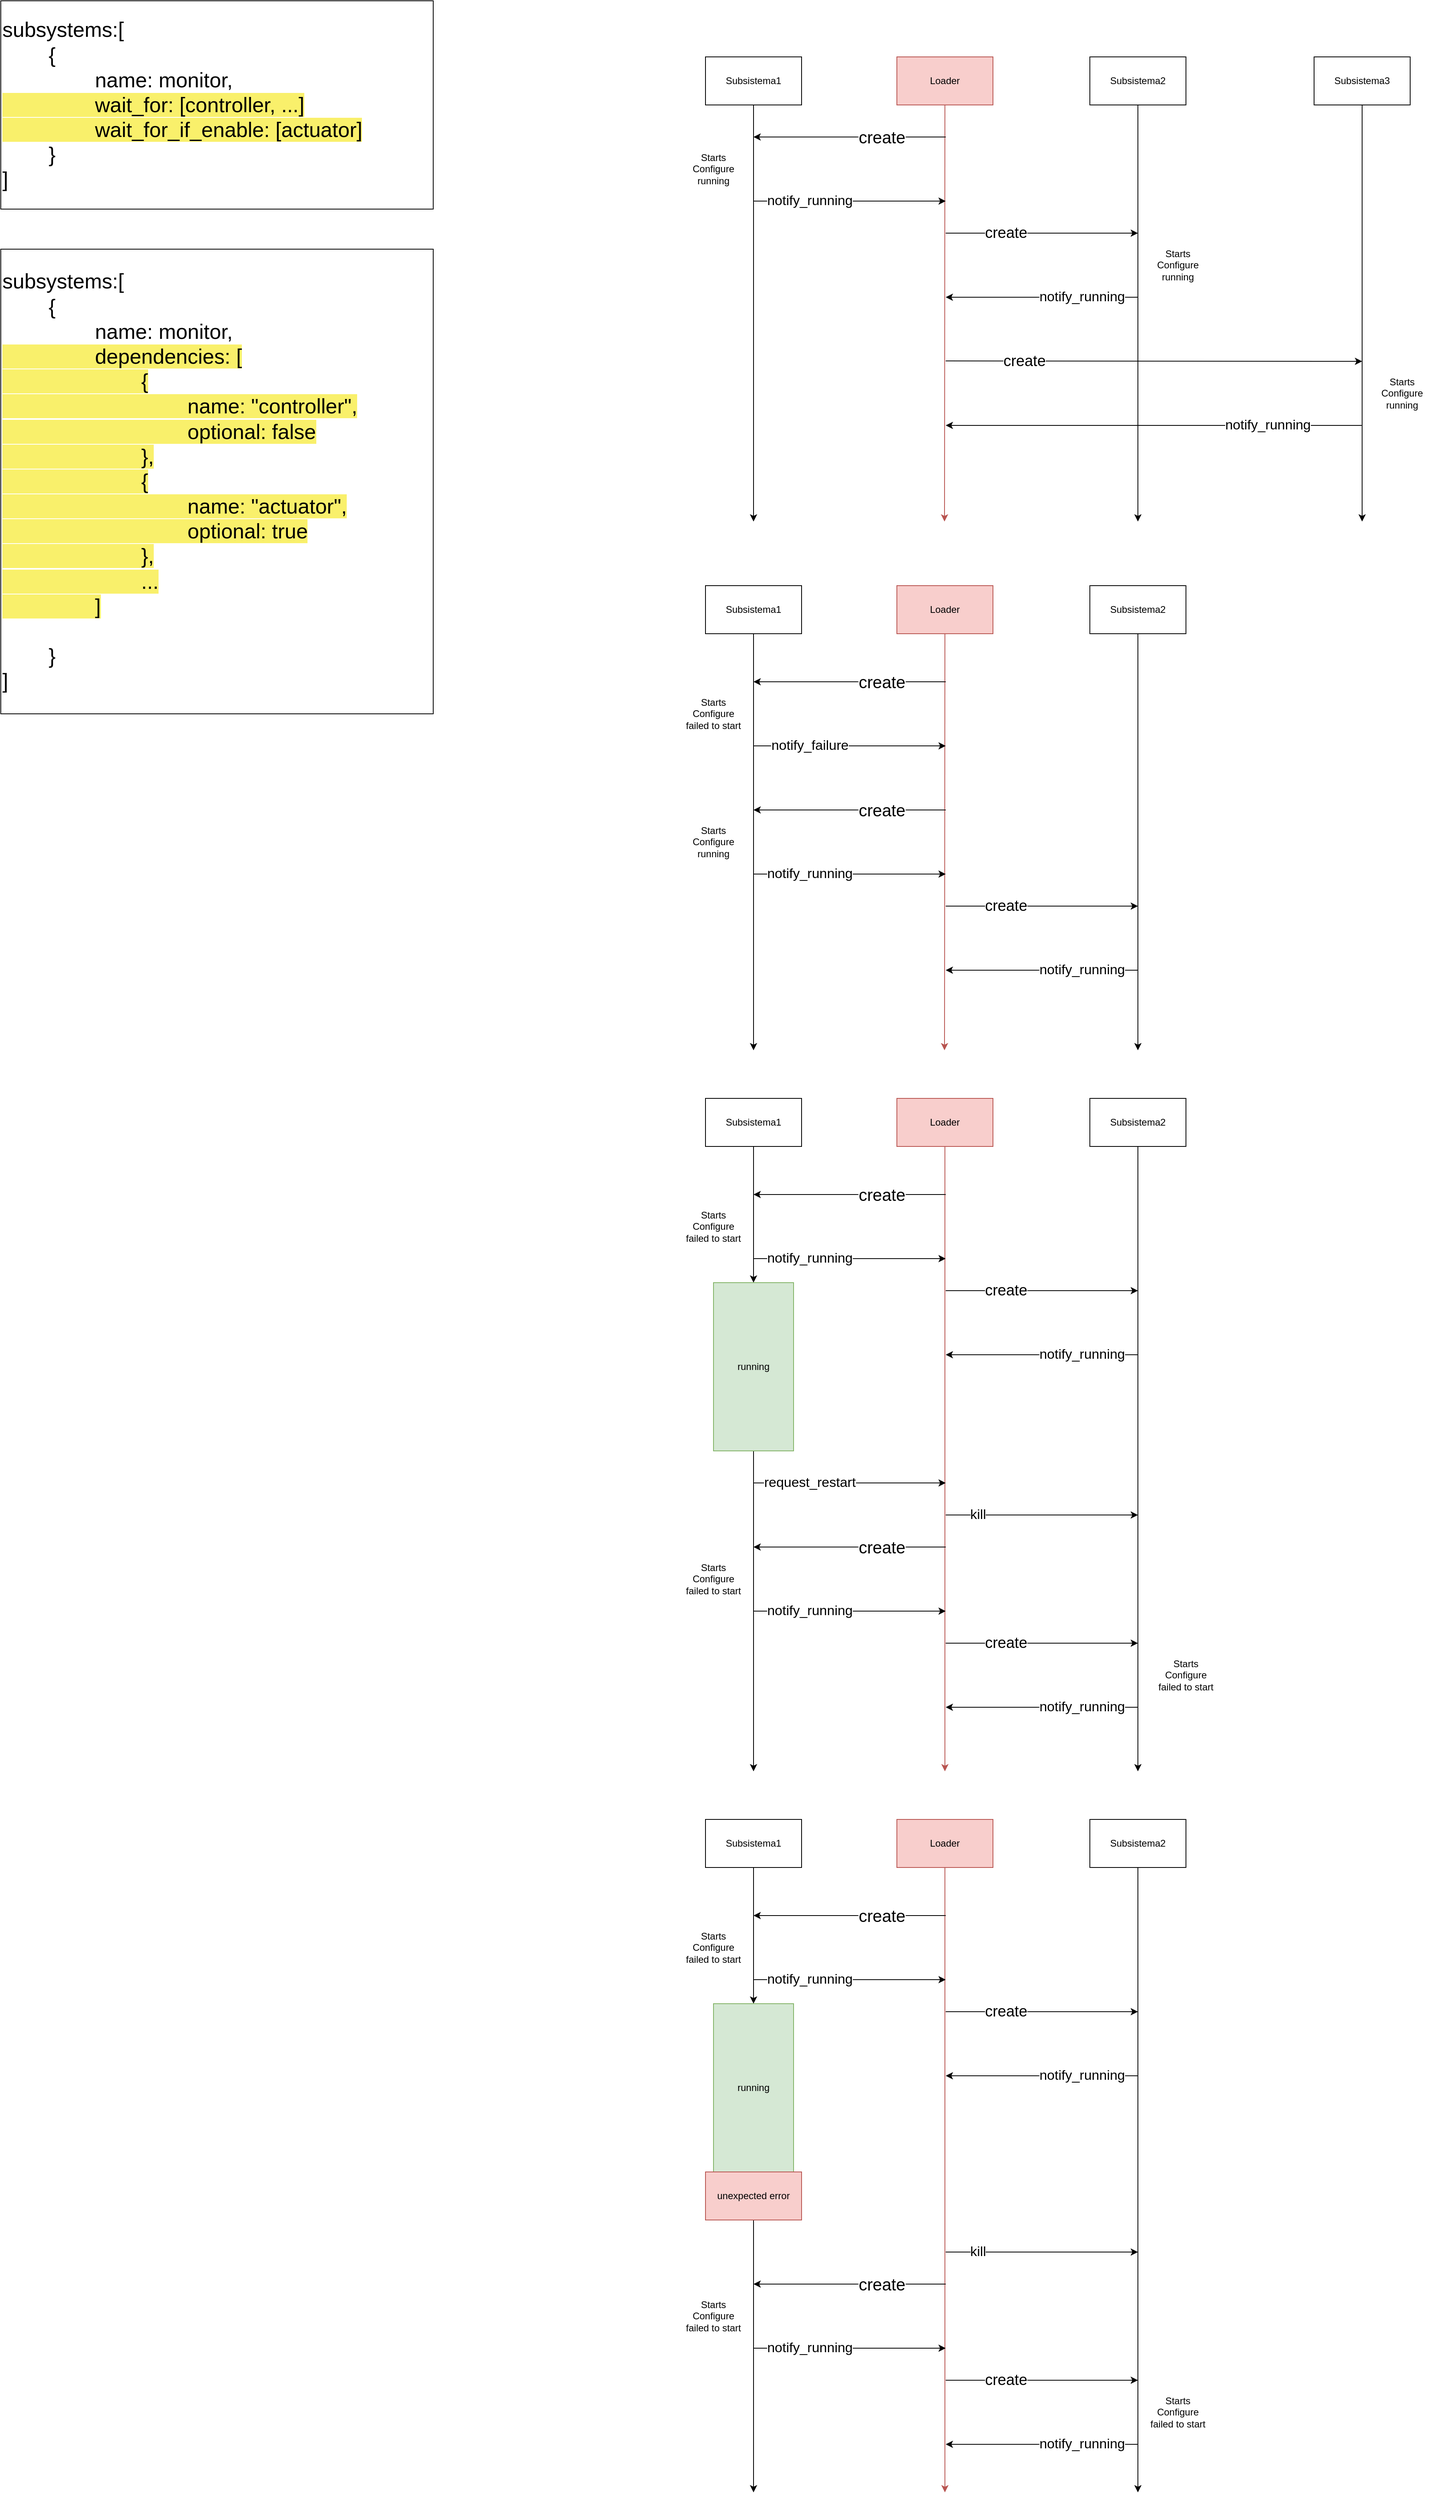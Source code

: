 <mxfile version="24.0.5" type="github">
  <diagram name="Page-1" id="_iT0_7cl5lhxkJCvYach">
    <mxGraphModel dx="1364" dy="795" grid="1" gridSize="10" guides="1" tooltips="1" connect="1" arrows="1" fold="1" page="1" pageScale="1" pageWidth="850" pageHeight="1100" math="0" shadow="0">
      <root>
        <mxCell id="0" />
        <mxCell id="1" parent="0" />
        <mxCell id="0AkoT4ty6DsvOrEqRaba-7" style="edgeStyle=orthogonalEdgeStyle;rounded=0;orthogonalLoop=1;jettySize=auto;html=1;exitX=0.5;exitY=1;exitDx=0;exitDy=0;fillColor=#f8cecc;strokeColor=#b85450;" edge="1" parent="1" source="0AkoT4ty6DsvOrEqRaba-1">
          <mxGeometry relative="1" as="geometry">
            <mxPoint x="1198.5" y="760" as="targetPoint" />
            <mxPoint x="1198.5" y="250" as="sourcePoint" />
          </mxGeometry>
        </mxCell>
        <mxCell id="0AkoT4ty6DsvOrEqRaba-1" value="Loader" style="rounded=0;whiteSpace=wrap;html=1;fillColor=#f8cecc;strokeColor=#b85450;" vertex="1" parent="1">
          <mxGeometry x="1139" y="180" width="120" height="60" as="geometry" />
        </mxCell>
        <mxCell id="0AkoT4ty6DsvOrEqRaba-2" value="&lt;div style=&quot;font-size: 26px;&quot; align=&quot;left&quot;&gt;&lt;font style=&quot;font-size: 26px;&quot;&gt;subsystems:[&lt;/font&gt;&lt;/div&gt;&lt;div style=&quot;font-size: 26px;&quot; align=&quot;left&quot;&gt;&lt;font style=&quot;font-size: 26px;&quot;&gt;&lt;span style=&quot;white-space: pre;&quot;&gt;&#x9;&lt;/span&gt;{&lt;/font&gt;&lt;/div&gt;&lt;div style=&quot;font-size: 26px;&quot; align=&quot;left&quot;&gt;&lt;font style=&quot;font-size: 26px;&quot;&gt;&lt;span style=&quot;white-space: pre;&quot;&gt;&#x9;&lt;/span&gt;&lt;span style=&quot;white-space: pre;&quot;&gt;&#x9;&lt;/span&gt;name: monitor,&lt;/font&gt;&lt;/div&gt;&lt;div style=&quot;font-size: 26px;&quot; align=&quot;left&quot;&gt;&lt;font style=&quot;font-size: 26px; background-color: rgb(249, 240, 107);&quot;&gt;&lt;span style=&quot;white-space: pre;&quot;&gt;&#x9;&lt;/span&gt;&lt;span style=&quot;white-space: pre;&quot;&gt;&#x9;&lt;/span&gt;wait_for: [controller, ...]&lt;/font&gt;&lt;/div&gt;&lt;div style=&quot;font-size: 26px;&quot; align=&quot;left&quot;&gt;&lt;font style=&quot;font-size: 26px; background-color: rgb(249, 240, 107);&quot;&gt;&lt;span style=&quot;white-space: pre;&quot;&gt;&#x9;&lt;/span&gt;&lt;span style=&quot;white-space: pre;&quot;&gt;&#x9;&lt;/span&gt;wait_for_if_enable: [actuator]&lt;br&gt;&lt;/font&gt;&lt;/div&gt;&lt;div style=&quot;font-size: 26px;&quot; align=&quot;left&quot;&gt;&lt;font style=&quot;font-size: 26px;&quot;&gt;&lt;span style=&quot;white-space: pre;&quot;&gt;&#x9;&lt;/span&gt;}&lt;br&gt;&lt;/font&gt;&lt;/div&gt;&lt;div style=&quot;font-size: 26px;&quot; align=&quot;left&quot;&gt;&lt;font style=&quot;font-size: 26px;&quot;&gt;]&lt;/font&gt;&lt;/div&gt;" style="rounded=0;whiteSpace=wrap;html=1;align=left;" vertex="1" parent="1">
          <mxGeometry x="20" y="110" width="540" height="260" as="geometry" />
        </mxCell>
        <mxCell id="0AkoT4ty6DsvOrEqRaba-3" value="&lt;div style=&quot;font-size: 26px;&quot; align=&quot;left&quot;&gt;&lt;font style=&quot;font-size: 26px;&quot;&gt;subsystems:[&lt;/font&gt;&lt;/div&gt;&lt;div style=&quot;font-size: 26px;&quot; align=&quot;left&quot;&gt;&lt;font style=&quot;font-size: 26px;&quot;&gt;&lt;span style=&quot;white-space: pre;&quot;&gt;&#x9;&lt;/span&gt;{&lt;/font&gt;&lt;/div&gt;&lt;div style=&quot;font-size: 26px;&quot; align=&quot;left&quot;&gt;&lt;font style=&quot;font-size: 26px;&quot;&gt;&lt;span style=&quot;white-space: pre;&quot;&gt;&#x9;&lt;/span&gt;&lt;span style=&quot;white-space: pre;&quot;&gt;&#x9;&lt;/span&gt;name: monitor,&lt;/font&gt;&lt;/div&gt;&lt;div style=&quot;font-size: 26px;&quot; align=&quot;left&quot;&gt;&lt;font style=&quot;font-size: 26px; background-color: rgb(249, 240, 107);&quot;&gt;&lt;span style=&quot;white-space: pre;&quot;&gt;&#x9;&lt;/span&gt;&lt;span style=&quot;white-space: pre;&quot;&gt;&#x9;dependencies&lt;/span&gt;: [&lt;/font&gt;&lt;/div&gt;&lt;div style=&quot;font-size: 26px;&quot; align=&quot;left&quot;&gt;&lt;font style=&quot;font-size: 26px; background-color: rgb(249, 240, 107);&quot;&gt;&lt;span style=&quot;white-space: pre;&quot;&gt;&#x9;&lt;/span&gt;&lt;span style=&quot;white-space: pre;&quot;&gt;&#x9;&lt;span style=&quot;white-space: pre;&quot;&gt;&#x9;&lt;/span&gt;{&lt;/span&gt;&lt;/font&gt;&lt;/div&gt;&lt;div style=&quot;font-size: 26px;&quot; align=&quot;left&quot;&gt;&lt;font style=&quot;font-size: 26px; background-color: rgb(249, 240, 107);&quot;&gt;&lt;span style=&quot;white-space: pre;&quot;&gt;&lt;span style=&quot;white-space: pre;&quot;&gt;&#x9;&lt;/span&gt;&lt;span style=&quot;white-space: pre;&quot;&gt;&#x9;&lt;/span&gt;&lt;span style=&quot;white-space: pre;&quot;&gt;&#x9;&lt;/span&gt;&lt;span style=&quot;white-space: pre;&quot;&gt;&#x9;&lt;/span&gt;name: &quot;controller&quot;,&lt;/span&gt;&lt;/font&gt;&lt;/div&gt;&lt;div style=&quot;font-size: 26px;&quot; align=&quot;left&quot;&gt;&lt;font style=&quot;font-size: 26px; background-color: rgb(249, 240, 107);&quot;&gt;&lt;span style=&quot;white-space: pre;&quot;&gt;&lt;span style=&quot;white-space: pre;&quot;&gt;&#x9;&lt;/span&gt;&lt;span style=&quot;white-space: pre;&quot;&gt;&#x9;&lt;/span&gt;&lt;span style=&quot;white-space: pre;&quot;&gt;&#x9;&lt;/span&gt;&lt;span style=&quot;white-space: pre;&quot;&gt;&#x9;&lt;/span&gt;optional: false&lt;br&gt;&lt;/span&gt;&lt;/font&gt;&lt;/div&gt;&lt;div style=&quot;font-size: 26px;&quot; align=&quot;left&quot;&gt;&lt;font style=&quot;font-size: 26px; background-color: rgb(249, 240, 107);&quot;&gt;&lt;span style=&quot;white-space: pre;&quot;&gt;&lt;span style=&quot;white-space: pre;&quot;&gt;&#x9;&lt;/span&gt;&lt;span style=&quot;white-space: pre;&quot;&gt;&#x9;&lt;/span&gt;&lt;span style=&quot;white-space: pre;&quot;&gt;&#x9;&lt;/span&gt;},&lt;/span&gt;&lt;/font&gt;&lt;/div&gt;&lt;div style=&quot;font-size: 26px;&quot; align=&quot;left&quot;&gt;&lt;font style=&quot;font-size: 26px; background-color: rgb(249, 240, 107);&quot;&gt;&lt;span style=&quot;white-space: pre;&quot;&gt;&lt;span style=&quot;white-space: pre;&quot;&gt;&#x9;&lt;/span&gt;&lt;span style=&quot;white-space: pre;&quot;&gt;&#x9;&lt;/span&gt;&lt;span style=&quot;white-space: pre;&quot;&gt;&#x9;&lt;/span&gt;{&lt;/span&gt;&lt;/font&gt;&lt;/div&gt;&lt;div style=&quot;font-size: 26px;&quot; align=&quot;left&quot;&gt;&lt;font style=&quot;font-size: 26px; background-color: rgb(249, 240, 107);&quot;&gt;&lt;span style=&quot;white-space: pre;&quot;&gt;&lt;/span&gt;&lt;/font&gt;&lt;div style=&quot;font-size: 26px;&quot; align=&quot;left&quot;&gt;&lt;font style=&quot;font-size: 26px; background-color: rgb(249, 240, 107);&quot;&gt;&lt;span style=&quot;white-space: pre;&quot;&gt;&lt;span style=&quot;white-space: pre;&quot;&gt;&#x9;&lt;/span&gt;&lt;span style=&quot;white-space: pre;&quot;&gt;&#x9;&lt;/span&gt;&lt;span style=&quot;white-space: pre;&quot;&gt;&#x9;&lt;/span&gt;&lt;span style=&quot;white-space: pre;&quot;&gt;&#x9;&lt;/span&gt;name: &quot;actuator&quot;,&lt;/span&gt;&lt;/font&gt;&lt;/div&gt;&lt;div style=&quot;font-size: 26px;&quot; align=&quot;left&quot;&gt;&lt;font style=&quot;font-size: 26px; background-color: rgb(249, 240, 107);&quot;&gt;&lt;span style=&quot;white-space: pre;&quot;&gt;&lt;span style=&quot;white-space: pre;&quot;&gt;&#x9;&lt;/span&gt;&lt;span style=&quot;white-space: pre;&quot;&gt;&#x9;&lt;/span&gt;&lt;span style=&quot;white-space: pre;&quot;&gt;&#x9;&lt;/span&gt;&lt;span style=&quot;white-space: pre;&quot;&gt;&#x9;&lt;/span&gt;optional: true&lt;br&gt;&lt;/span&gt;&lt;/font&gt;&lt;/div&gt;&lt;/div&gt;&lt;div style=&quot;font-size: 26px;&quot; align=&quot;left&quot;&gt;&lt;font style=&quot;font-size: 26px; background-color: rgb(249, 240, 107);&quot;&gt;&lt;span style=&quot;white-space: pre;&quot;&gt;&lt;span style=&quot;white-space: pre;&quot;&gt;&#x9;&lt;/span&gt;&lt;span style=&quot;white-space: pre;&quot;&gt;&#x9;&lt;/span&gt;&lt;span style=&quot;white-space: pre;&quot;&gt;&#x9;&lt;/span&gt;},&lt;/span&gt;&lt;/font&gt;&lt;/div&gt;&lt;div style=&quot;font-size: 26px;&quot; align=&quot;left&quot;&gt;&lt;font style=&quot;font-size: 26px; background-color: rgb(249, 240, 107);&quot;&gt;&lt;span style=&quot;white-space: pre;&quot;&gt;&lt;span style=&quot;white-space: pre;&quot;&gt;&#x9;&lt;/span&gt;&lt;span style=&quot;white-space: pre;&quot;&gt;&#x9;&lt;/span&gt;&lt;span style=&quot;white-space: pre;&quot;&gt;&#x9;.&lt;/span&gt;..&lt;br&gt;&lt;/span&gt;&lt;/font&gt;&lt;/div&gt;&lt;div style=&quot;font-size: 26px;&quot; align=&quot;left&quot;&gt;&lt;font style=&quot;font-size: 26px; background-color: rgb(249, 240, 107);&quot;&gt;&lt;span style=&quot;white-space: pre;&quot;&gt;&#x9;&lt;/span&gt;&lt;span style=&quot;white-space: pre;&quot;&gt;&#x9;&lt;/span&gt;]&lt;/font&gt;&lt;/div&gt;&lt;div style=&quot;font-size: 26px;&quot; align=&quot;left&quot;&gt;&lt;font style=&quot;font-size: 26px;&quot;&gt;&lt;br&gt;&lt;/font&gt;&lt;/div&gt;&lt;div style=&quot;font-size: 26px;&quot; align=&quot;left&quot;&gt;&lt;font style=&quot;font-size: 26px;&quot;&gt;&lt;span style=&quot;white-space: pre;&quot;&gt;&#x9;&lt;/span&gt;}&lt;br&gt;&lt;/font&gt;&lt;/div&gt;&lt;div style=&quot;font-size: 26px;&quot; align=&quot;left&quot;&gt;&lt;font style=&quot;font-size: 26px;&quot;&gt;]&lt;/font&gt;&lt;/div&gt;" style="rounded=0;whiteSpace=wrap;html=1;align=left;" vertex="1" parent="1">
          <mxGeometry x="20" y="420" width="540" height="580" as="geometry" />
        </mxCell>
        <mxCell id="0AkoT4ty6DsvOrEqRaba-8" style="edgeStyle=orthogonalEdgeStyle;rounded=0;orthogonalLoop=1;jettySize=auto;html=1;" edge="1" parent="1" source="0AkoT4ty6DsvOrEqRaba-4">
          <mxGeometry relative="1" as="geometry">
            <mxPoint x="960" y="760" as="targetPoint" />
          </mxGeometry>
        </mxCell>
        <mxCell id="0AkoT4ty6DsvOrEqRaba-4" value="Subsistema1" style="rounded=0;whiteSpace=wrap;html=1;" vertex="1" parent="1">
          <mxGeometry x="900" y="180" width="120" height="60" as="geometry" />
        </mxCell>
        <mxCell id="0AkoT4ty6DsvOrEqRaba-15" style="edgeStyle=orthogonalEdgeStyle;rounded=0;orthogonalLoop=1;jettySize=auto;html=1;" edge="1" parent="1" source="0AkoT4ty6DsvOrEqRaba-5">
          <mxGeometry relative="1" as="geometry">
            <mxPoint x="1440" y="760" as="targetPoint" />
          </mxGeometry>
        </mxCell>
        <mxCell id="0AkoT4ty6DsvOrEqRaba-5" value="Subsistema2" style="rounded=0;whiteSpace=wrap;html=1;" vertex="1" parent="1">
          <mxGeometry x="1380" y="180" width="120" height="60" as="geometry" />
        </mxCell>
        <mxCell id="0AkoT4ty6DsvOrEqRaba-9" value="" style="endArrow=classic;html=1;rounded=0;" edge="1" parent="1">
          <mxGeometry width="50" height="50" relative="1" as="geometry">
            <mxPoint x="1200" y="280" as="sourcePoint" />
            <mxPoint x="960" y="280" as="targetPoint" />
          </mxGeometry>
        </mxCell>
        <mxCell id="0AkoT4ty6DsvOrEqRaba-13" value="create" style="edgeLabel;html=1;align=center;verticalAlign=middle;resizable=0;points=[];fontSize=21;" vertex="1" connectable="0" parent="0AkoT4ty6DsvOrEqRaba-9">
          <mxGeometry x="-0.175" y="-1" relative="1" as="geometry">
            <mxPoint x="19" y="1" as="offset" />
          </mxGeometry>
        </mxCell>
        <mxCell id="0AkoT4ty6DsvOrEqRaba-10" value="&lt;div&gt;Starts&lt;/div&gt;&lt;div&gt;Configure&lt;br&gt;&lt;/div&gt;&lt;div&gt;running&lt;br&gt;&lt;/div&gt;" style="text;html=1;align=center;verticalAlign=middle;whiteSpace=wrap;rounded=0;" vertex="1" parent="1">
          <mxGeometry x="860" y="290" width="100" height="60" as="geometry" />
        </mxCell>
        <mxCell id="0AkoT4ty6DsvOrEqRaba-11" value="" style="endArrow=classic;html=1;rounded=0;" edge="1" parent="1">
          <mxGeometry width="50" height="50" relative="1" as="geometry">
            <mxPoint x="960" y="360" as="sourcePoint" />
            <mxPoint x="1200" y="360" as="targetPoint" />
          </mxGeometry>
        </mxCell>
        <mxCell id="0AkoT4ty6DsvOrEqRaba-14" value="notify_running" style="edgeLabel;html=1;align=center;verticalAlign=middle;resizable=0;points=[];fontSize=17;" vertex="1" connectable="0" parent="0AkoT4ty6DsvOrEqRaba-11">
          <mxGeometry x="-0.658" relative="1" as="geometry">
            <mxPoint x="29" as="offset" />
          </mxGeometry>
        </mxCell>
        <mxCell id="0AkoT4ty6DsvOrEqRaba-17" value="" style="endArrow=classic;html=1;rounded=0;" edge="1" parent="1">
          <mxGeometry width="50" height="50" relative="1" as="geometry">
            <mxPoint x="1200" y="400" as="sourcePoint" />
            <mxPoint x="1440" y="400" as="targetPoint" />
          </mxGeometry>
        </mxCell>
        <mxCell id="0AkoT4ty6DsvOrEqRaba-18" value="&lt;font style=&quot;font-size: 19px;&quot;&gt;create&lt;/font&gt;" style="edgeLabel;html=1;align=center;verticalAlign=middle;resizable=0;points=[];fontSize=17;" vertex="1" connectable="0" parent="0AkoT4ty6DsvOrEqRaba-17">
          <mxGeometry x="-0.658" relative="1" as="geometry">
            <mxPoint x="34" as="offset" />
          </mxGeometry>
        </mxCell>
        <mxCell id="0AkoT4ty6DsvOrEqRaba-19" value="&lt;div&gt;Starts&lt;/div&gt;&lt;div&gt;Configure&lt;br&gt;&lt;/div&gt;&lt;div&gt;running&lt;br&gt;&lt;/div&gt;" style="text;html=1;align=center;verticalAlign=middle;whiteSpace=wrap;rounded=0;" vertex="1" parent="1">
          <mxGeometry x="1440" y="410" width="100" height="60" as="geometry" />
        </mxCell>
        <mxCell id="0AkoT4ty6DsvOrEqRaba-20" value="" style="endArrow=classic;html=1;rounded=0;endFill=1;" edge="1" parent="1">
          <mxGeometry width="50" height="50" relative="1" as="geometry">
            <mxPoint x="1440" y="480" as="sourcePoint" />
            <mxPoint x="1200" y="480" as="targetPoint" />
          </mxGeometry>
        </mxCell>
        <mxCell id="0AkoT4ty6DsvOrEqRaba-21" value="notify_running" style="edgeLabel;html=1;align=center;verticalAlign=middle;resizable=0;points=[];fontSize=17;" vertex="1" connectable="0" parent="0AkoT4ty6DsvOrEqRaba-20">
          <mxGeometry x="-0.658" relative="1" as="geometry">
            <mxPoint x="-29" as="offset" />
          </mxGeometry>
        </mxCell>
        <mxCell id="0AkoT4ty6DsvOrEqRaba-22" style="edgeStyle=orthogonalEdgeStyle;rounded=0;orthogonalLoop=1;jettySize=auto;html=1;" edge="1" parent="1" source="0AkoT4ty6DsvOrEqRaba-23">
          <mxGeometry relative="1" as="geometry">
            <mxPoint x="1720" y="760" as="targetPoint" />
          </mxGeometry>
        </mxCell>
        <mxCell id="0AkoT4ty6DsvOrEqRaba-23" value="Subsistema3" style="rounded=0;whiteSpace=wrap;html=1;" vertex="1" parent="1">
          <mxGeometry x="1660" y="180" width="120" height="60" as="geometry" />
        </mxCell>
        <mxCell id="0AkoT4ty6DsvOrEqRaba-25" value="&lt;div&gt;Starts&lt;/div&gt;&lt;div&gt;Configure&lt;br&gt;&lt;/div&gt;&lt;div&gt;running&lt;br&gt;&lt;/div&gt;" style="text;html=1;align=center;verticalAlign=middle;whiteSpace=wrap;rounded=0;" vertex="1" parent="1">
          <mxGeometry x="1720" y="570" width="100" height="60" as="geometry" />
        </mxCell>
        <mxCell id="0AkoT4ty6DsvOrEqRaba-26" value="" style="endArrow=classic;html=1;rounded=0;" edge="1" parent="1">
          <mxGeometry width="50" height="50" relative="1" as="geometry">
            <mxPoint x="1200" y="559.5" as="sourcePoint" />
            <mxPoint x="1720" y="560" as="targetPoint" />
          </mxGeometry>
        </mxCell>
        <mxCell id="0AkoT4ty6DsvOrEqRaba-27" value="&lt;font style=&quot;font-size: 19px;&quot;&gt;create&lt;/font&gt;" style="edgeLabel;html=1;align=center;verticalAlign=middle;resizable=0;points=[];fontSize=17;" vertex="1" connectable="0" parent="0AkoT4ty6DsvOrEqRaba-26">
          <mxGeometry x="-0.658" relative="1" as="geometry">
            <mxPoint x="9" as="offset" />
          </mxGeometry>
        </mxCell>
        <mxCell id="0AkoT4ty6DsvOrEqRaba-28" value="" style="endArrow=classic;html=1;rounded=0;endFill=1;" edge="1" parent="1">
          <mxGeometry width="50" height="50" relative="1" as="geometry">
            <mxPoint x="1720" y="640" as="sourcePoint" />
            <mxPoint x="1200" y="640" as="targetPoint" />
          </mxGeometry>
        </mxCell>
        <mxCell id="0AkoT4ty6DsvOrEqRaba-29" value="notify_running" style="edgeLabel;html=1;align=center;verticalAlign=middle;resizable=0;points=[];fontSize=17;" vertex="1" connectable="0" parent="0AkoT4ty6DsvOrEqRaba-28">
          <mxGeometry x="-0.658" relative="1" as="geometry">
            <mxPoint x="-29" as="offset" />
          </mxGeometry>
        </mxCell>
        <mxCell id="0AkoT4ty6DsvOrEqRaba-30" style="edgeStyle=orthogonalEdgeStyle;rounded=0;orthogonalLoop=1;jettySize=auto;html=1;exitX=0.5;exitY=1;exitDx=0;exitDy=0;fillColor=#f8cecc;strokeColor=#b85450;" edge="1" parent="1" source="0AkoT4ty6DsvOrEqRaba-31">
          <mxGeometry relative="1" as="geometry">
            <mxPoint x="1198.5" y="1420" as="targetPoint" />
            <mxPoint x="1198.5" y="910" as="sourcePoint" />
          </mxGeometry>
        </mxCell>
        <mxCell id="0AkoT4ty6DsvOrEqRaba-31" value="Loader" style="rounded=0;whiteSpace=wrap;html=1;fillColor=#f8cecc;strokeColor=#b85450;" vertex="1" parent="1">
          <mxGeometry x="1139" y="840" width="120" height="60" as="geometry" />
        </mxCell>
        <mxCell id="0AkoT4ty6DsvOrEqRaba-33" style="edgeStyle=orthogonalEdgeStyle;rounded=0;orthogonalLoop=1;jettySize=auto;html=1;" edge="1" parent="1" source="0AkoT4ty6DsvOrEqRaba-34">
          <mxGeometry relative="1" as="geometry">
            <mxPoint x="960" y="1420" as="targetPoint" />
          </mxGeometry>
        </mxCell>
        <mxCell id="0AkoT4ty6DsvOrEqRaba-34" value="Subsistema1" style="rounded=0;whiteSpace=wrap;html=1;" vertex="1" parent="1">
          <mxGeometry x="900" y="840" width="120" height="60" as="geometry" />
        </mxCell>
        <mxCell id="0AkoT4ty6DsvOrEqRaba-35" value="&lt;div&gt;Starts&lt;/div&gt;&lt;div&gt;Configure&lt;br&gt;&lt;/div&gt;&lt;div&gt;failed to start&lt;br&gt;&lt;/div&gt;" style="text;html=1;align=center;verticalAlign=middle;whiteSpace=wrap;rounded=0;" vertex="1" parent="1">
          <mxGeometry x="860" y="970" width="100" height="60" as="geometry" />
        </mxCell>
        <mxCell id="0AkoT4ty6DsvOrEqRaba-37" value="" style="endArrow=classic;html=1;rounded=0;" edge="1" parent="1">
          <mxGeometry width="50" height="50" relative="1" as="geometry">
            <mxPoint x="1200" y="960" as="sourcePoint" />
            <mxPoint x="960" y="960" as="targetPoint" />
          </mxGeometry>
        </mxCell>
        <mxCell id="0AkoT4ty6DsvOrEqRaba-38" value="create" style="edgeLabel;html=1;align=center;verticalAlign=middle;resizable=0;points=[];fontSize=21;" vertex="1" connectable="0" parent="0AkoT4ty6DsvOrEqRaba-37">
          <mxGeometry x="-0.175" y="-1" relative="1" as="geometry">
            <mxPoint x="19" y="1" as="offset" />
          </mxGeometry>
        </mxCell>
        <mxCell id="0AkoT4ty6DsvOrEqRaba-39" value="" style="endArrow=classic;html=1;rounded=0;" edge="1" parent="1">
          <mxGeometry width="50" height="50" relative="1" as="geometry">
            <mxPoint x="960" y="1040" as="sourcePoint" />
            <mxPoint x="1200" y="1040" as="targetPoint" />
          </mxGeometry>
        </mxCell>
        <mxCell id="0AkoT4ty6DsvOrEqRaba-40" value="notify_failure" style="edgeLabel;html=1;align=center;verticalAlign=middle;resizable=0;points=[];fontSize=17;" vertex="1" connectable="0" parent="0AkoT4ty6DsvOrEqRaba-39">
          <mxGeometry x="-0.658" relative="1" as="geometry">
            <mxPoint x="29" as="offset" />
          </mxGeometry>
        </mxCell>
        <mxCell id="0AkoT4ty6DsvOrEqRaba-41" value="" style="endArrow=classic;html=1;rounded=0;" edge="1" parent="1">
          <mxGeometry width="50" height="50" relative="1" as="geometry">
            <mxPoint x="1200" y="1120" as="sourcePoint" />
            <mxPoint x="960" y="1120" as="targetPoint" />
          </mxGeometry>
        </mxCell>
        <mxCell id="0AkoT4ty6DsvOrEqRaba-42" value="create" style="edgeLabel;html=1;align=center;verticalAlign=middle;resizable=0;points=[];fontSize=21;" vertex="1" connectable="0" parent="0AkoT4ty6DsvOrEqRaba-41">
          <mxGeometry x="-0.175" y="-1" relative="1" as="geometry">
            <mxPoint x="19" y="1" as="offset" />
          </mxGeometry>
        </mxCell>
        <mxCell id="0AkoT4ty6DsvOrEqRaba-43" value="&lt;div&gt;Starts&lt;/div&gt;&lt;div&gt;Configure&lt;br&gt;&lt;/div&gt;&lt;div&gt;running&lt;br&gt;&lt;/div&gt;" style="text;html=1;align=center;verticalAlign=middle;whiteSpace=wrap;rounded=0;" vertex="1" parent="1">
          <mxGeometry x="860" y="1130" width="100" height="60" as="geometry" />
        </mxCell>
        <mxCell id="0AkoT4ty6DsvOrEqRaba-44" value="" style="endArrow=classic;html=1;rounded=0;" edge="1" parent="1">
          <mxGeometry width="50" height="50" relative="1" as="geometry">
            <mxPoint x="960" y="1200" as="sourcePoint" />
            <mxPoint x="1200" y="1200" as="targetPoint" />
          </mxGeometry>
        </mxCell>
        <mxCell id="0AkoT4ty6DsvOrEqRaba-45" value="notify_running" style="edgeLabel;html=1;align=center;verticalAlign=middle;resizable=0;points=[];fontSize=17;" vertex="1" connectable="0" parent="0AkoT4ty6DsvOrEqRaba-44">
          <mxGeometry x="-0.658" relative="1" as="geometry">
            <mxPoint x="29" as="offset" />
          </mxGeometry>
        </mxCell>
        <mxCell id="0AkoT4ty6DsvOrEqRaba-46" style="edgeStyle=orthogonalEdgeStyle;rounded=0;orthogonalLoop=1;jettySize=auto;html=1;" edge="1" parent="1" source="0AkoT4ty6DsvOrEqRaba-47">
          <mxGeometry relative="1" as="geometry">
            <mxPoint x="1440" y="1420" as="targetPoint" />
          </mxGeometry>
        </mxCell>
        <mxCell id="0AkoT4ty6DsvOrEqRaba-47" value="Subsistema2" style="rounded=0;whiteSpace=wrap;html=1;" vertex="1" parent="1">
          <mxGeometry x="1380" y="840" width="120" height="60" as="geometry" />
        </mxCell>
        <mxCell id="0AkoT4ty6DsvOrEqRaba-48" value="" style="endArrow=classic;html=1;rounded=0;" edge="1" parent="1">
          <mxGeometry width="50" height="50" relative="1" as="geometry">
            <mxPoint x="1200" y="1240" as="sourcePoint" />
            <mxPoint x="1440" y="1240" as="targetPoint" />
          </mxGeometry>
        </mxCell>
        <mxCell id="0AkoT4ty6DsvOrEqRaba-49" value="&lt;font style=&quot;font-size: 19px;&quot;&gt;create&lt;/font&gt;" style="edgeLabel;html=1;align=center;verticalAlign=middle;resizable=0;points=[];fontSize=17;" vertex="1" connectable="0" parent="0AkoT4ty6DsvOrEqRaba-48">
          <mxGeometry x="-0.658" relative="1" as="geometry">
            <mxPoint x="34" as="offset" />
          </mxGeometry>
        </mxCell>
        <mxCell id="0AkoT4ty6DsvOrEqRaba-50" value="" style="endArrow=classic;html=1;rounded=0;endFill=1;" edge="1" parent="1">
          <mxGeometry width="50" height="50" relative="1" as="geometry">
            <mxPoint x="1440" y="1320" as="sourcePoint" />
            <mxPoint x="1200" y="1320" as="targetPoint" />
          </mxGeometry>
        </mxCell>
        <mxCell id="0AkoT4ty6DsvOrEqRaba-51" value="notify_running" style="edgeLabel;html=1;align=center;verticalAlign=middle;resizable=0;points=[];fontSize=17;" vertex="1" connectable="0" parent="0AkoT4ty6DsvOrEqRaba-50">
          <mxGeometry x="-0.658" relative="1" as="geometry">
            <mxPoint x="-29" as="offset" />
          </mxGeometry>
        </mxCell>
        <mxCell id="0AkoT4ty6DsvOrEqRaba-52" style="edgeStyle=orthogonalEdgeStyle;rounded=0;orthogonalLoop=1;jettySize=auto;html=1;exitX=0.5;exitY=1;exitDx=0;exitDy=0;fillColor=#f8cecc;strokeColor=#b85450;" edge="1" parent="1" source="0AkoT4ty6DsvOrEqRaba-53">
          <mxGeometry relative="1" as="geometry">
            <mxPoint x="1199" y="2320" as="targetPoint" />
            <mxPoint x="1198.5" y="1550" as="sourcePoint" />
          </mxGeometry>
        </mxCell>
        <mxCell id="0AkoT4ty6DsvOrEqRaba-53" value="Loader" style="rounded=0;whiteSpace=wrap;html=1;fillColor=#f8cecc;strokeColor=#b85450;" vertex="1" parent="1">
          <mxGeometry x="1139" y="1480" width="120" height="60" as="geometry" />
        </mxCell>
        <mxCell id="0AkoT4ty6DsvOrEqRaba-54" style="edgeStyle=orthogonalEdgeStyle;rounded=0;orthogonalLoop=1;jettySize=auto;html=1;" edge="1" parent="1" source="0AkoT4ty6DsvOrEqRaba-72">
          <mxGeometry relative="1" as="geometry">
            <mxPoint x="960" y="2320" as="targetPoint" />
          </mxGeometry>
        </mxCell>
        <mxCell id="0AkoT4ty6DsvOrEqRaba-55" value="Subsistema1" style="rounded=0;whiteSpace=wrap;html=1;" vertex="1" parent="1">
          <mxGeometry x="900" y="1480" width="120" height="60" as="geometry" />
        </mxCell>
        <mxCell id="0AkoT4ty6DsvOrEqRaba-56" value="&lt;div&gt;Starts&lt;/div&gt;&lt;div&gt;Configure&lt;br&gt;&lt;/div&gt;&lt;div&gt;failed to start&lt;br&gt;&lt;/div&gt;" style="text;html=1;align=center;verticalAlign=middle;whiteSpace=wrap;rounded=0;" vertex="1" parent="1">
          <mxGeometry x="860" y="1610" width="100" height="60" as="geometry" />
        </mxCell>
        <mxCell id="0AkoT4ty6DsvOrEqRaba-57" value="" style="endArrow=classic;html=1;rounded=0;" edge="1" parent="1">
          <mxGeometry width="50" height="50" relative="1" as="geometry">
            <mxPoint x="1200" y="1600" as="sourcePoint" />
            <mxPoint x="960" y="1600" as="targetPoint" />
          </mxGeometry>
        </mxCell>
        <mxCell id="0AkoT4ty6DsvOrEqRaba-58" value="create" style="edgeLabel;html=1;align=center;verticalAlign=middle;resizable=0;points=[];fontSize=21;" vertex="1" connectable="0" parent="0AkoT4ty6DsvOrEqRaba-57">
          <mxGeometry x="-0.175" y="-1" relative="1" as="geometry">
            <mxPoint x="19" y="1" as="offset" />
          </mxGeometry>
        </mxCell>
        <mxCell id="0AkoT4ty6DsvOrEqRaba-59" value="" style="endArrow=classic;html=1;rounded=0;" edge="1" parent="1">
          <mxGeometry width="50" height="50" relative="1" as="geometry">
            <mxPoint x="960" y="1680" as="sourcePoint" />
            <mxPoint x="1200" y="1680" as="targetPoint" />
          </mxGeometry>
        </mxCell>
        <mxCell id="0AkoT4ty6DsvOrEqRaba-60" value="notify_running" style="edgeLabel;html=1;align=center;verticalAlign=middle;resizable=0;points=[];fontSize=17;" vertex="1" connectable="0" parent="0AkoT4ty6DsvOrEqRaba-59">
          <mxGeometry x="-0.658" relative="1" as="geometry">
            <mxPoint x="29" as="offset" />
          </mxGeometry>
        </mxCell>
        <mxCell id="0AkoT4ty6DsvOrEqRaba-66" style="edgeStyle=orthogonalEdgeStyle;rounded=0;orthogonalLoop=1;jettySize=auto;html=1;" edge="1" parent="1" source="0AkoT4ty6DsvOrEqRaba-67">
          <mxGeometry relative="1" as="geometry">
            <mxPoint x="1440" y="2320" as="targetPoint" />
          </mxGeometry>
        </mxCell>
        <mxCell id="0AkoT4ty6DsvOrEqRaba-67" value="Subsistema2" style="rounded=0;whiteSpace=wrap;html=1;" vertex="1" parent="1">
          <mxGeometry x="1380" y="1480" width="120" height="60" as="geometry" />
        </mxCell>
        <mxCell id="0AkoT4ty6DsvOrEqRaba-68" value="" style="endArrow=classic;html=1;rounded=0;" edge="1" parent="1">
          <mxGeometry width="50" height="50" relative="1" as="geometry">
            <mxPoint x="1200" y="1720" as="sourcePoint" />
            <mxPoint x="1440" y="1720" as="targetPoint" />
          </mxGeometry>
        </mxCell>
        <mxCell id="0AkoT4ty6DsvOrEqRaba-69" value="&lt;font style=&quot;font-size: 19px;&quot;&gt;create&lt;/font&gt;" style="edgeLabel;html=1;align=center;verticalAlign=middle;resizable=0;points=[];fontSize=17;" vertex="1" connectable="0" parent="0AkoT4ty6DsvOrEqRaba-68">
          <mxGeometry x="-0.658" relative="1" as="geometry">
            <mxPoint x="34" as="offset" />
          </mxGeometry>
        </mxCell>
        <mxCell id="0AkoT4ty6DsvOrEqRaba-70" value="" style="endArrow=classic;html=1;rounded=0;endFill=1;" edge="1" parent="1">
          <mxGeometry width="50" height="50" relative="1" as="geometry">
            <mxPoint x="1440" y="1800" as="sourcePoint" />
            <mxPoint x="1200" y="1800" as="targetPoint" />
          </mxGeometry>
        </mxCell>
        <mxCell id="0AkoT4ty6DsvOrEqRaba-71" value="notify_running" style="edgeLabel;html=1;align=center;verticalAlign=middle;resizable=0;points=[];fontSize=17;" vertex="1" connectable="0" parent="0AkoT4ty6DsvOrEqRaba-70">
          <mxGeometry x="-0.658" relative="1" as="geometry">
            <mxPoint x="-29" as="offset" />
          </mxGeometry>
        </mxCell>
        <mxCell id="0AkoT4ty6DsvOrEqRaba-74" value="" style="edgeStyle=orthogonalEdgeStyle;rounded=0;orthogonalLoop=1;jettySize=auto;html=1;" edge="1" parent="1" source="0AkoT4ty6DsvOrEqRaba-55" target="0AkoT4ty6DsvOrEqRaba-72">
          <mxGeometry relative="1" as="geometry">
            <mxPoint x="960" y="2060" as="targetPoint" />
            <mxPoint x="960" y="1540" as="sourcePoint" />
          </mxGeometry>
        </mxCell>
        <mxCell id="0AkoT4ty6DsvOrEqRaba-72" value="running" style="text;html=1;align=center;verticalAlign=middle;whiteSpace=wrap;rounded=0;fillColor=#d5e8d4;strokeColor=#82b366;" vertex="1" parent="1">
          <mxGeometry x="910" y="1710" width="100" height="210" as="geometry" />
        </mxCell>
        <mxCell id="0AkoT4ty6DsvOrEqRaba-78" value="" style="endArrow=classic;html=1;rounded=0;" edge="1" parent="1">
          <mxGeometry width="50" height="50" relative="1" as="geometry">
            <mxPoint x="960" y="1960" as="sourcePoint" />
            <mxPoint x="1200" y="1960" as="targetPoint" />
          </mxGeometry>
        </mxCell>
        <mxCell id="0AkoT4ty6DsvOrEqRaba-79" value="request_restart" style="edgeLabel;html=1;align=center;verticalAlign=middle;resizable=0;points=[];fontSize=17;" vertex="1" connectable="0" parent="0AkoT4ty6DsvOrEqRaba-78">
          <mxGeometry x="-0.658" relative="1" as="geometry">
            <mxPoint x="29" as="offset" />
          </mxGeometry>
        </mxCell>
        <mxCell id="0AkoT4ty6DsvOrEqRaba-80" value="" style="endArrow=classic;html=1;rounded=0;" edge="1" parent="1">
          <mxGeometry width="50" height="50" relative="1" as="geometry">
            <mxPoint x="1200" y="2000" as="sourcePoint" />
            <mxPoint x="1440" y="2000" as="targetPoint" />
          </mxGeometry>
        </mxCell>
        <mxCell id="0AkoT4ty6DsvOrEqRaba-81" value="kill" style="edgeLabel;html=1;align=center;verticalAlign=middle;resizable=0;points=[];fontSize=17;" vertex="1" connectable="0" parent="0AkoT4ty6DsvOrEqRaba-80">
          <mxGeometry x="-0.658" relative="1" as="geometry">
            <mxPoint x="-1" as="offset" />
          </mxGeometry>
        </mxCell>
        <mxCell id="0AkoT4ty6DsvOrEqRaba-84" value="&lt;div&gt;Starts&lt;/div&gt;&lt;div&gt;Configure&lt;br&gt;&lt;/div&gt;&lt;div&gt;failed to start&lt;br&gt;&lt;/div&gt;" style="text;html=1;align=center;verticalAlign=middle;whiteSpace=wrap;rounded=0;" vertex="1" parent="1">
          <mxGeometry x="860" y="2050" width="100" height="60" as="geometry" />
        </mxCell>
        <mxCell id="0AkoT4ty6DsvOrEqRaba-85" value="" style="endArrow=classic;html=1;rounded=0;" edge="1" parent="1">
          <mxGeometry width="50" height="50" relative="1" as="geometry">
            <mxPoint x="1200" y="2040" as="sourcePoint" />
            <mxPoint x="960" y="2040" as="targetPoint" />
          </mxGeometry>
        </mxCell>
        <mxCell id="0AkoT4ty6DsvOrEqRaba-86" value="create" style="edgeLabel;html=1;align=center;verticalAlign=middle;resizable=0;points=[];fontSize=21;" vertex="1" connectable="0" parent="0AkoT4ty6DsvOrEqRaba-85">
          <mxGeometry x="-0.175" y="-1" relative="1" as="geometry">
            <mxPoint x="19" y="1" as="offset" />
          </mxGeometry>
        </mxCell>
        <mxCell id="0AkoT4ty6DsvOrEqRaba-87" value="" style="endArrow=classic;html=1;rounded=0;" edge="1" parent="1">
          <mxGeometry width="50" height="50" relative="1" as="geometry">
            <mxPoint x="960" y="2120" as="sourcePoint" />
            <mxPoint x="1200" y="2120" as="targetPoint" />
          </mxGeometry>
        </mxCell>
        <mxCell id="0AkoT4ty6DsvOrEqRaba-88" value="notify_running" style="edgeLabel;html=1;align=center;verticalAlign=middle;resizable=0;points=[];fontSize=17;" vertex="1" connectable="0" parent="0AkoT4ty6DsvOrEqRaba-87">
          <mxGeometry x="-0.658" relative="1" as="geometry">
            <mxPoint x="29" as="offset" />
          </mxGeometry>
        </mxCell>
        <mxCell id="0AkoT4ty6DsvOrEqRaba-89" value="" style="endArrow=classic;html=1;rounded=0;" edge="1" parent="1">
          <mxGeometry width="50" height="50" relative="1" as="geometry">
            <mxPoint x="1200" y="2160" as="sourcePoint" />
            <mxPoint x="1440" y="2160" as="targetPoint" />
          </mxGeometry>
        </mxCell>
        <mxCell id="0AkoT4ty6DsvOrEqRaba-90" value="&lt;font style=&quot;font-size: 19px;&quot;&gt;create&lt;/font&gt;" style="edgeLabel;html=1;align=center;verticalAlign=middle;resizable=0;points=[];fontSize=17;" vertex="1" connectable="0" parent="0AkoT4ty6DsvOrEqRaba-89">
          <mxGeometry x="-0.658" relative="1" as="geometry">
            <mxPoint x="34" as="offset" />
          </mxGeometry>
        </mxCell>
        <mxCell id="0AkoT4ty6DsvOrEqRaba-91" value="" style="endArrow=classic;html=1;rounded=0;endFill=1;" edge="1" parent="1">
          <mxGeometry width="50" height="50" relative="1" as="geometry">
            <mxPoint x="1440" y="2240" as="sourcePoint" />
            <mxPoint x="1200" y="2240" as="targetPoint" />
          </mxGeometry>
        </mxCell>
        <mxCell id="0AkoT4ty6DsvOrEqRaba-92" value="notify_running" style="edgeLabel;html=1;align=center;verticalAlign=middle;resizable=0;points=[];fontSize=17;" vertex="1" connectable="0" parent="0AkoT4ty6DsvOrEqRaba-91">
          <mxGeometry x="-0.658" relative="1" as="geometry">
            <mxPoint x="-29" as="offset" />
          </mxGeometry>
        </mxCell>
        <mxCell id="0AkoT4ty6DsvOrEqRaba-93" value="&lt;div&gt;Starts&lt;/div&gt;&lt;div&gt;Configure&lt;br&gt;&lt;/div&gt;&lt;div&gt;failed to start&lt;br&gt;&lt;/div&gt;" style="text;html=1;align=center;verticalAlign=middle;whiteSpace=wrap;rounded=0;" vertex="1" parent="1">
          <mxGeometry x="1450" y="2170" width="100" height="60" as="geometry" />
        </mxCell>
        <mxCell id="0AkoT4ty6DsvOrEqRaba-94" style="edgeStyle=orthogonalEdgeStyle;rounded=0;orthogonalLoop=1;jettySize=auto;html=1;exitX=0.5;exitY=1;exitDx=0;exitDy=0;fillColor=#f8cecc;strokeColor=#b85450;" edge="1" parent="1" source="0AkoT4ty6DsvOrEqRaba-95">
          <mxGeometry relative="1" as="geometry">
            <mxPoint x="1199" y="3220" as="targetPoint" />
            <mxPoint x="1198.5" y="2450" as="sourcePoint" />
          </mxGeometry>
        </mxCell>
        <mxCell id="0AkoT4ty6DsvOrEqRaba-95" value="Loader" style="rounded=0;whiteSpace=wrap;html=1;fillColor=#f8cecc;strokeColor=#b85450;" vertex="1" parent="1">
          <mxGeometry x="1139" y="2380" width="120" height="60" as="geometry" />
        </mxCell>
        <mxCell id="0AkoT4ty6DsvOrEqRaba-96" style="edgeStyle=orthogonalEdgeStyle;rounded=0;orthogonalLoop=1;jettySize=auto;html=1;" edge="1" parent="1" source="0AkoT4ty6DsvOrEqRaba-110">
          <mxGeometry relative="1" as="geometry">
            <mxPoint x="960" y="3220" as="targetPoint" />
          </mxGeometry>
        </mxCell>
        <mxCell id="0AkoT4ty6DsvOrEqRaba-97" value="Subsistema1" style="rounded=0;whiteSpace=wrap;html=1;" vertex="1" parent="1">
          <mxGeometry x="900" y="2380" width="120" height="60" as="geometry" />
        </mxCell>
        <mxCell id="0AkoT4ty6DsvOrEqRaba-98" value="&lt;div&gt;Starts&lt;/div&gt;&lt;div&gt;Configure&lt;br&gt;&lt;/div&gt;&lt;div&gt;failed to start&lt;br&gt;&lt;/div&gt;" style="text;html=1;align=center;verticalAlign=middle;whiteSpace=wrap;rounded=0;" vertex="1" parent="1">
          <mxGeometry x="860" y="2510" width="100" height="60" as="geometry" />
        </mxCell>
        <mxCell id="0AkoT4ty6DsvOrEqRaba-99" value="" style="endArrow=classic;html=1;rounded=0;" edge="1" parent="1">
          <mxGeometry width="50" height="50" relative="1" as="geometry">
            <mxPoint x="1200" y="2500" as="sourcePoint" />
            <mxPoint x="960" y="2500" as="targetPoint" />
          </mxGeometry>
        </mxCell>
        <mxCell id="0AkoT4ty6DsvOrEqRaba-100" value="create" style="edgeLabel;html=1;align=center;verticalAlign=middle;resizable=0;points=[];fontSize=21;" vertex="1" connectable="0" parent="0AkoT4ty6DsvOrEqRaba-99">
          <mxGeometry x="-0.175" y="-1" relative="1" as="geometry">
            <mxPoint x="19" y="1" as="offset" />
          </mxGeometry>
        </mxCell>
        <mxCell id="0AkoT4ty6DsvOrEqRaba-101" value="" style="endArrow=classic;html=1;rounded=0;" edge="1" parent="1">
          <mxGeometry width="50" height="50" relative="1" as="geometry">
            <mxPoint x="960" y="2580" as="sourcePoint" />
            <mxPoint x="1200" y="2580" as="targetPoint" />
          </mxGeometry>
        </mxCell>
        <mxCell id="0AkoT4ty6DsvOrEqRaba-102" value="notify_running" style="edgeLabel;html=1;align=center;verticalAlign=middle;resizable=0;points=[];fontSize=17;" vertex="1" connectable="0" parent="0AkoT4ty6DsvOrEqRaba-101">
          <mxGeometry x="-0.658" relative="1" as="geometry">
            <mxPoint x="29" as="offset" />
          </mxGeometry>
        </mxCell>
        <mxCell id="0AkoT4ty6DsvOrEqRaba-103" style="edgeStyle=orthogonalEdgeStyle;rounded=0;orthogonalLoop=1;jettySize=auto;html=1;" edge="1" parent="1" source="0AkoT4ty6DsvOrEqRaba-104">
          <mxGeometry relative="1" as="geometry">
            <mxPoint x="1440" y="3220" as="targetPoint" />
          </mxGeometry>
        </mxCell>
        <mxCell id="0AkoT4ty6DsvOrEqRaba-104" value="Subsistema2" style="rounded=0;whiteSpace=wrap;html=1;" vertex="1" parent="1">
          <mxGeometry x="1380" y="2380" width="120" height="60" as="geometry" />
        </mxCell>
        <mxCell id="0AkoT4ty6DsvOrEqRaba-105" value="" style="endArrow=classic;html=1;rounded=0;" edge="1" parent="1">
          <mxGeometry width="50" height="50" relative="1" as="geometry">
            <mxPoint x="1200" y="2620" as="sourcePoint" />
            <mxPoint x="1440" y="2620" as="targetPoint" />
          </mxGeometry>
        </mxCell>
        <mxCell id="0AkoT4ty6DsvOrEqRaba-106" value="&lt;font style=&quot;font-size: 19px;&quot;&gt;create&lt;/font&gt;" style="edgeLabel;html=1;align=center;verticalAlign=middle;resizable=0;points=[];fontSize=17;" vertex="1" connectable="0" parent="0AkoT4ty6DsvOrEqRaba-105">
          <mxGeometry x="-0.658" relative="1" as="geometry">
            <mxPoint x="34" as="offset" />
          </mxGeometry>
        </mxCell>
        <mxCell id="0AkoT4ty6DsvOrEqRaba-107" value="" style="endArrow=classic;html=1;rounded=0;endFill=1;" edge="1" parent="1">
          <mxGeometry width="50" height="50" relative="1" as="geometry">
            <mxPoint x="1440" y="2700" as="sourcePoint" />
            <mxPoint x="1200" y="2700" as="targetPoint" />
          </mxGeometry>
        </mxCell>
        <mxCell id="0AkoT4ty6DsvOrEqRaba-108" value="notify_running" style="edgeLabel;html=1;align=center;verticalAlign=middle;resizable=0;points=[];fontSize=17;" vertex="1" connectable="0" parent="0AkoT4ty6DsvOrEqRaba-107">
          <mxGeometry x="-0.658" relative="1" as="geometry">
            <mxPoint x="-29" as="offset" />
          </mxGeometry>
        </mxCell>
        <mxCell id="0AkoT4ty6DsvOrEqRaba-109" value="" style="edgeStyle=orthogonalEdgeStyle;rounded=0;orthogonalLoop=1;jettySize=auto;html=1;" edge="1" parent="1" source="0AkoT4ty6DsvOrEqRaba-97" target="0AkoT4ty6DsvOrEqRaba-110">
          <mxGeometry relative="1" as="geometry">
            <mxPoint x="960" y="2960" as="targetPoint" />
            <mxPoint x="960" y="2440" as="sourcePoint" />
          </mxGeometry>
        </mxCell>
        <mxCell id="0AkoT4ty6DsvOrEqRaba-110" value="running" style="text;html=1;align=center;verticalAlign=middle;whiteSpace=wrap;rounded=0;fillColor=#d5e8d4;strokeColor=#82b366;" vertex="1" parent="1">
          <mxGeometry x="910" y="2610" width="100" height="210" as="geometry" />
        </mxCell>
        <mxCell id="0AkoT4ty6DsvOrEqRaba-113" value="" style="endArrow=classic;html=1;rounded=0;" edge="1" parent="1">
          <mxGeometry width="50" height="50" relative="1" as="geometry">
            <mxPoint x="1200" y="2920" as="sourcePoint" />
            <mxPoint x="1440" y="2920" as="targetPoint" />
          </mxGeometry>
        </mxCell>
        <mxCell id="0AkoT4ty6DsvOrEqRaba-114" value="kill" style="edgeLabel;html=1;align=center;verticalAlign=middle;resizable=0;points=[];fontSize=17;" vertex="1" connectable="0" parent="0AkoT4ty6DsvOrEqRaba-113">
          <mxGeometry x="-0.658" relative="1" as="geometry">
            <mxPoint x="-1" as="offset" />
          </mxGeometry>
        </mxCell>
        <mxCell id="0AkoT4ty6DsvOrEqRaba-115" value="&lt;div&gt;Starts&lt;/div&gt;&lt;div&gt;Configure&lt;br&gt;&lt;/div&gt;&lt;div&gt;failed to start&lt;br&gt;&lt;/div&gt;" style="text;html=1;align=center;verticalAlign=middle;whiteSpace=wrap;rounded=0;" vertex="1" parent="1">
          <mxGeometry x="860" y="2970" width="100" height="60" as="geometry" />
        </mxCell>
        <mxCell id="0AkoT4ty6DsvOrEqRaba-116" value="" style="endArrow=classic;html=1;rounded=0;" edge="1" parent="1">
          <mxGeometry width="50" height="50" relative="1" as="geometry">
            <mxPoint x="1200" y="2960" as="sourcePoint" />
            <mxPoint x="960" y="2960" as="targetPoint" />
          </mxGeometry>
        </mxCell>
        <mxCell id="0AkoT4ty6DsvOrEqRaba-117" value="create" style="edgeLabel;html=1;align=center;verticalAlign=middle;resizable=0;points=[];fontSize=21;" vertex="1" connectable="0" parent="0AkoT4ty6DsvOrEqRaba-116">
          <mxGeometry x="-0.175" y="-1" relative="1" as="geometry">
            <mxPoint x="19" y="1" as="offset" />
          </mxGeometry>
        </mxCell>
        <mxCell id="0AkoT4ty6DsvOrEqRaba-118" value="" style="endArrow=classic;html=1;rounded=0;" edge="1" parent="1">
          <mxGeometry width="50" height="50" relative="1" as="geometry">
            <mxPoint x="960" y="3040" as="sourcePoint" />
            <mxPoint x="1200" y="3040" as="targetPoint" />
          </mxGeometry>
        </mxCell>
        <mxCell id="0AkoT4ty6DsvOrEqRaba-119" value="notify_running" style="edgeLabel;html=1;align=center;verticalAlign=middle;resizable=0;points=[];fontSize=17;" vertex="1" connectable="0" parent="0AkoT4ty6DsvOrEqRaba-118">
          <mxGeometry x="-0.658" relative="1" as="geometry">
            <mxPoint x="29" as="offset" />
          </mxGeometry>
        </mxCell>
        <mxCell id="0AkoT4ty6DsvOrEqRaba-120" value="" style="endArrow=classic;html=1;rounded=0;" edge="1" parent="1">
          <mxGeometry width="50" height="50" relative="1" as="geometry">
            <mxPoint x="1200" y="3080" as="sourcePoint" />
            <mxPoint x="1440" y="3080" as="targetPoint" />
          </mxGeometry>
        </mxCell>
        <mxCell id="0AkoT4ty6DsvOrEqRaba-121" value="&lt;font style=&quot;font-size: 19px;&quot;&gt;create&lt;/font&gt;" style="edgeLabel;html=1;align=center;verticalAlign=middle;resizable=0;points=[];fontSize=17;" vertex="1" connectable="0" parent="0AkoT4ty6DsvOrEqRaba-120">
          <mxGeometry x="-0.658" relative="1" as="geometry">
            <mxPoint x="34" as="offset" />
          </mxGeometry>
        </mxCell>
        <mxCell id="0AkoT4ty6DsvOrEqRaba-122" value="" style="endArrow=classic;html=1;rounded=0;endFill=1;" edge="1" parent="1">
          <mxGeometry width="50" height="50" relative="1" as="geometry">
            <mxPoint x="1440" y="3160" as="sourcePoint" />
            <mxPoint x="1200" y="3160" as="targetPoint" />
          </mxGeometry>
        </mxCell>
        <mxCell id="0AkoT4ty6DsvOrEqRaba-123" value="notify_running" style="edgeLabel;html=1;align=center;verticalAlign=middle;resizable=0;points=[];fontSize=17;" vertex="1" connectable="0" parent="0AkoT4ty6DsvOrEqRaba-122">
          <mxGeometry x="-0.658" relative="1" as="geometry">
            <mxPoint x="-29" as="offset" />
          </mxGeometry>
        </mxCell>
        <mxCell id="0AkoT4ty6DsvOrEqRaba-124" value="&lt;div&gt;Starts&lt;/div&gt;&lt;div&gt;Configure&lt;br&gt;&lt;/div&gt;&lt;div&gt;failed to start&lt;br&gt;&lt;/div&gt;" style="text;html=1;align=center;verticalAlign=middle;whiteSpace=wrap;rounded=0;" vertex="1" parent="1">
          <mxGeometry x="1440" y="3090" width="100" height="60" as="geometry" />
        </mxCell>
        <mxCell id="0AkoT4ty6DsvOrEqRaba-125" value="unexpected error" style="rounded=0;whiteSpace=wrap;html=1;fillColor=#f8cecc;strokeColor=#b85450;" vertex="1" parent="1">
          <mxGeometry x="900" y="2820" width="120" height="60" as="geometry" />
        </mxCell>
      </root>
    </mxGraphModel>
  </diagram>
</mxfile>
